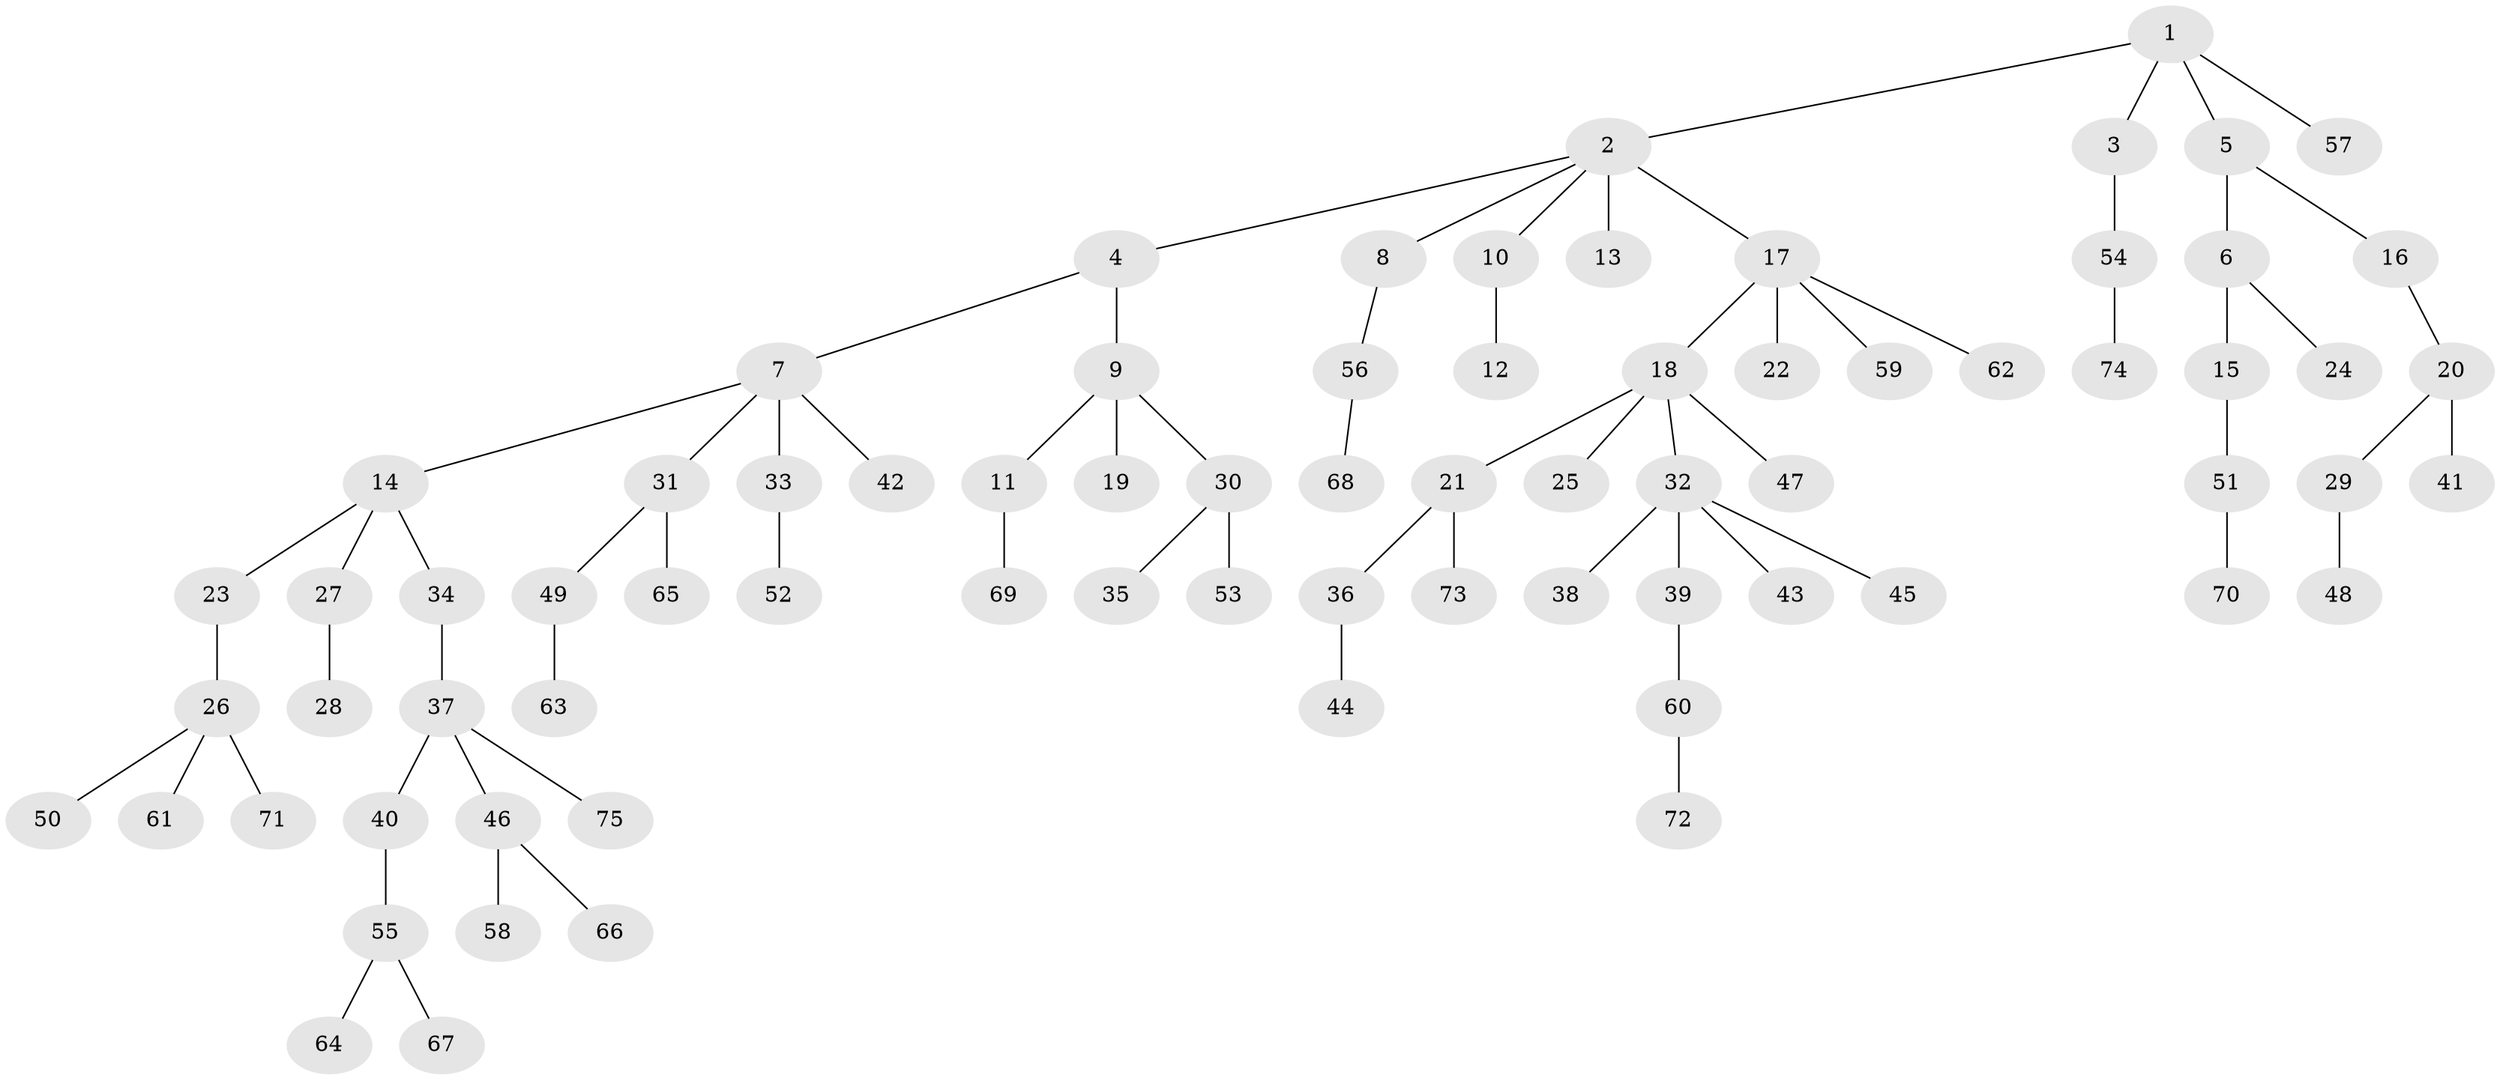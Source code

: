 // original degree distribution, {4: 0.08108108108108109, 6: 0.013513513513513514, 3: 0.1554054054054054, 5: 0.04054054054054054, 2: 0.20270270270270271, 1: 0.5067567567567568}
// Generated by graph-tools (version 1.1) at 2025/36/03/09/25 02:36:54]
// undirected, 75 vertices, 74 edges
graph export_dot {
graph [start="1"]
  node [color=gray90,style=filled];
  1;
  2;
  3;
  4;
  5;
  6;
  7;
  8;
  9;
  10;
  11;
  12;
  13;
  14;
  15;
  16;
  17;
  18;
  19;
  20;
  21;
  22;
  23;
  24;
  25;
  26;
  27;
  28;
  29;
  30;
  31;
  32;
  33;
  34;
  35;
  36;
  37;
  38;
  39;
  40;
  41;
  42;
  43;
  44;
  45;
  46;
  47;
  48;
  49;
  50;
  51;
  52;
  53;
  54;
  55;
  56;
  57;
  58;
  59;
  60;
  61;
  62;
  63;
  64;
  65;
  66;
  67;
  68;
  69;
  70;
  71;
  72;
  73;
  74;
  75;
  1 -- 2 [weight=1.0];
  1 -- 3 [weight=1.0];
  1 -- 5 [weight=1.0];
  1 -- 57 [weight=1.0];
  2 -- 4 [weight=1.0];
  2 -- 8 [weight=1.0];
  2 -- 10 [weight=1.0];
  2 -- 13 [weight=2.0];
  2 -- 17 [weight=1.0];
  3 -- 54 [weight=1.0];
  4 -- 7 [weight=1.0];
  4 -- 9 [weight=1.0];
  5 -- 6 [weight=1.0];
  5 -- 16 [weight=1.0];
  6 -- 15 [weight=1.0];
  6 -- 24 [weight=1.0];
  7 -- 14 [weight=1.0];
  7 -- 31 [weight=1.0];
  7 -- 33 [weight=1.0];
  7 -- 42 [weight=1.0];
  8 -- 56 [weight=1.0];
  9 -- 11 [weight=1.0];
  9 -- 19 [weight=2.0];
  9 -- 30 [weight=1.0];
  10 -- 12 [weight=2.0];
  11 -- 69 [weight=1.0];
  14 -- 23 [weight=1.0];
  14 -- 27 [weight=1.0];
  14 -- 34 [weight=1.0];
  15 -- 51 [weight=1.0];
  16 -- 20 [weight=1.0];
  17 -- 18 [weight=1.0];
  17 -- 22 [weight=1.0];
  17 -- 59 [weight=1.0];
  17 -- 62 [weight=1.0];
  18 -- 21 [weight=1.0];
  18 -- 25 [weight=1.0];
  18 -- 32 [weight=1.0];
  18 -- 47 [weight=3.0];
  20 -- 29 [weight=1.0];
  20 -- 41 [weight=2.0];
  21 -- 36 [weight=1.0];
  21 -- 73 [weight=1.0];
  23 -- 26 [weight=1.0];
  26 -- 50 [weight=1.0];
  26 -- 61 [weight=1.0];
  26 -- 71 [weight=1.0];
  27 -- 28 [weight=1.0];
  29 -- 48 [weight=1.0];
  30 -- 35 [weight=1.0];
  30 -- 53 [weight=1.0];
  31 -- 49 [weight=1.0];
  31 -- 65 [weight=1.0];
  32 -- 38 [weight=1.0];
  32 -- 39 [weight=1.0];
  32 -- 43 [weight=1.0];
  32 -- 45 [weight=1.0];
  33 -- 52 [weight=2.0];
  34 -- 37 [weight=1.0];
  36 -- 44 [weight=1.0];
  37 -- 40 [weight=1.0];
  37 -- 46 [weight=1.0];
  37 -- 75 [weight=1.0];
  39 -- 60 [weight=1.0];
  40 -- 55 [weight=1.0];
  46 -- 58 [weight=1.0];
  46 -- 66 [weight=1.0];
  49 -- 63 [weight=1.0];
  51 -- 70 [weight=1.0];
  54 -- 74 [weight=1.0];
  55 -- 64 [weight=1.0];
  55 -- 67 [weight=1.0];
  56 -- 68 [weight=1.0];
  60 -- 72 [weight=1.0];
}
